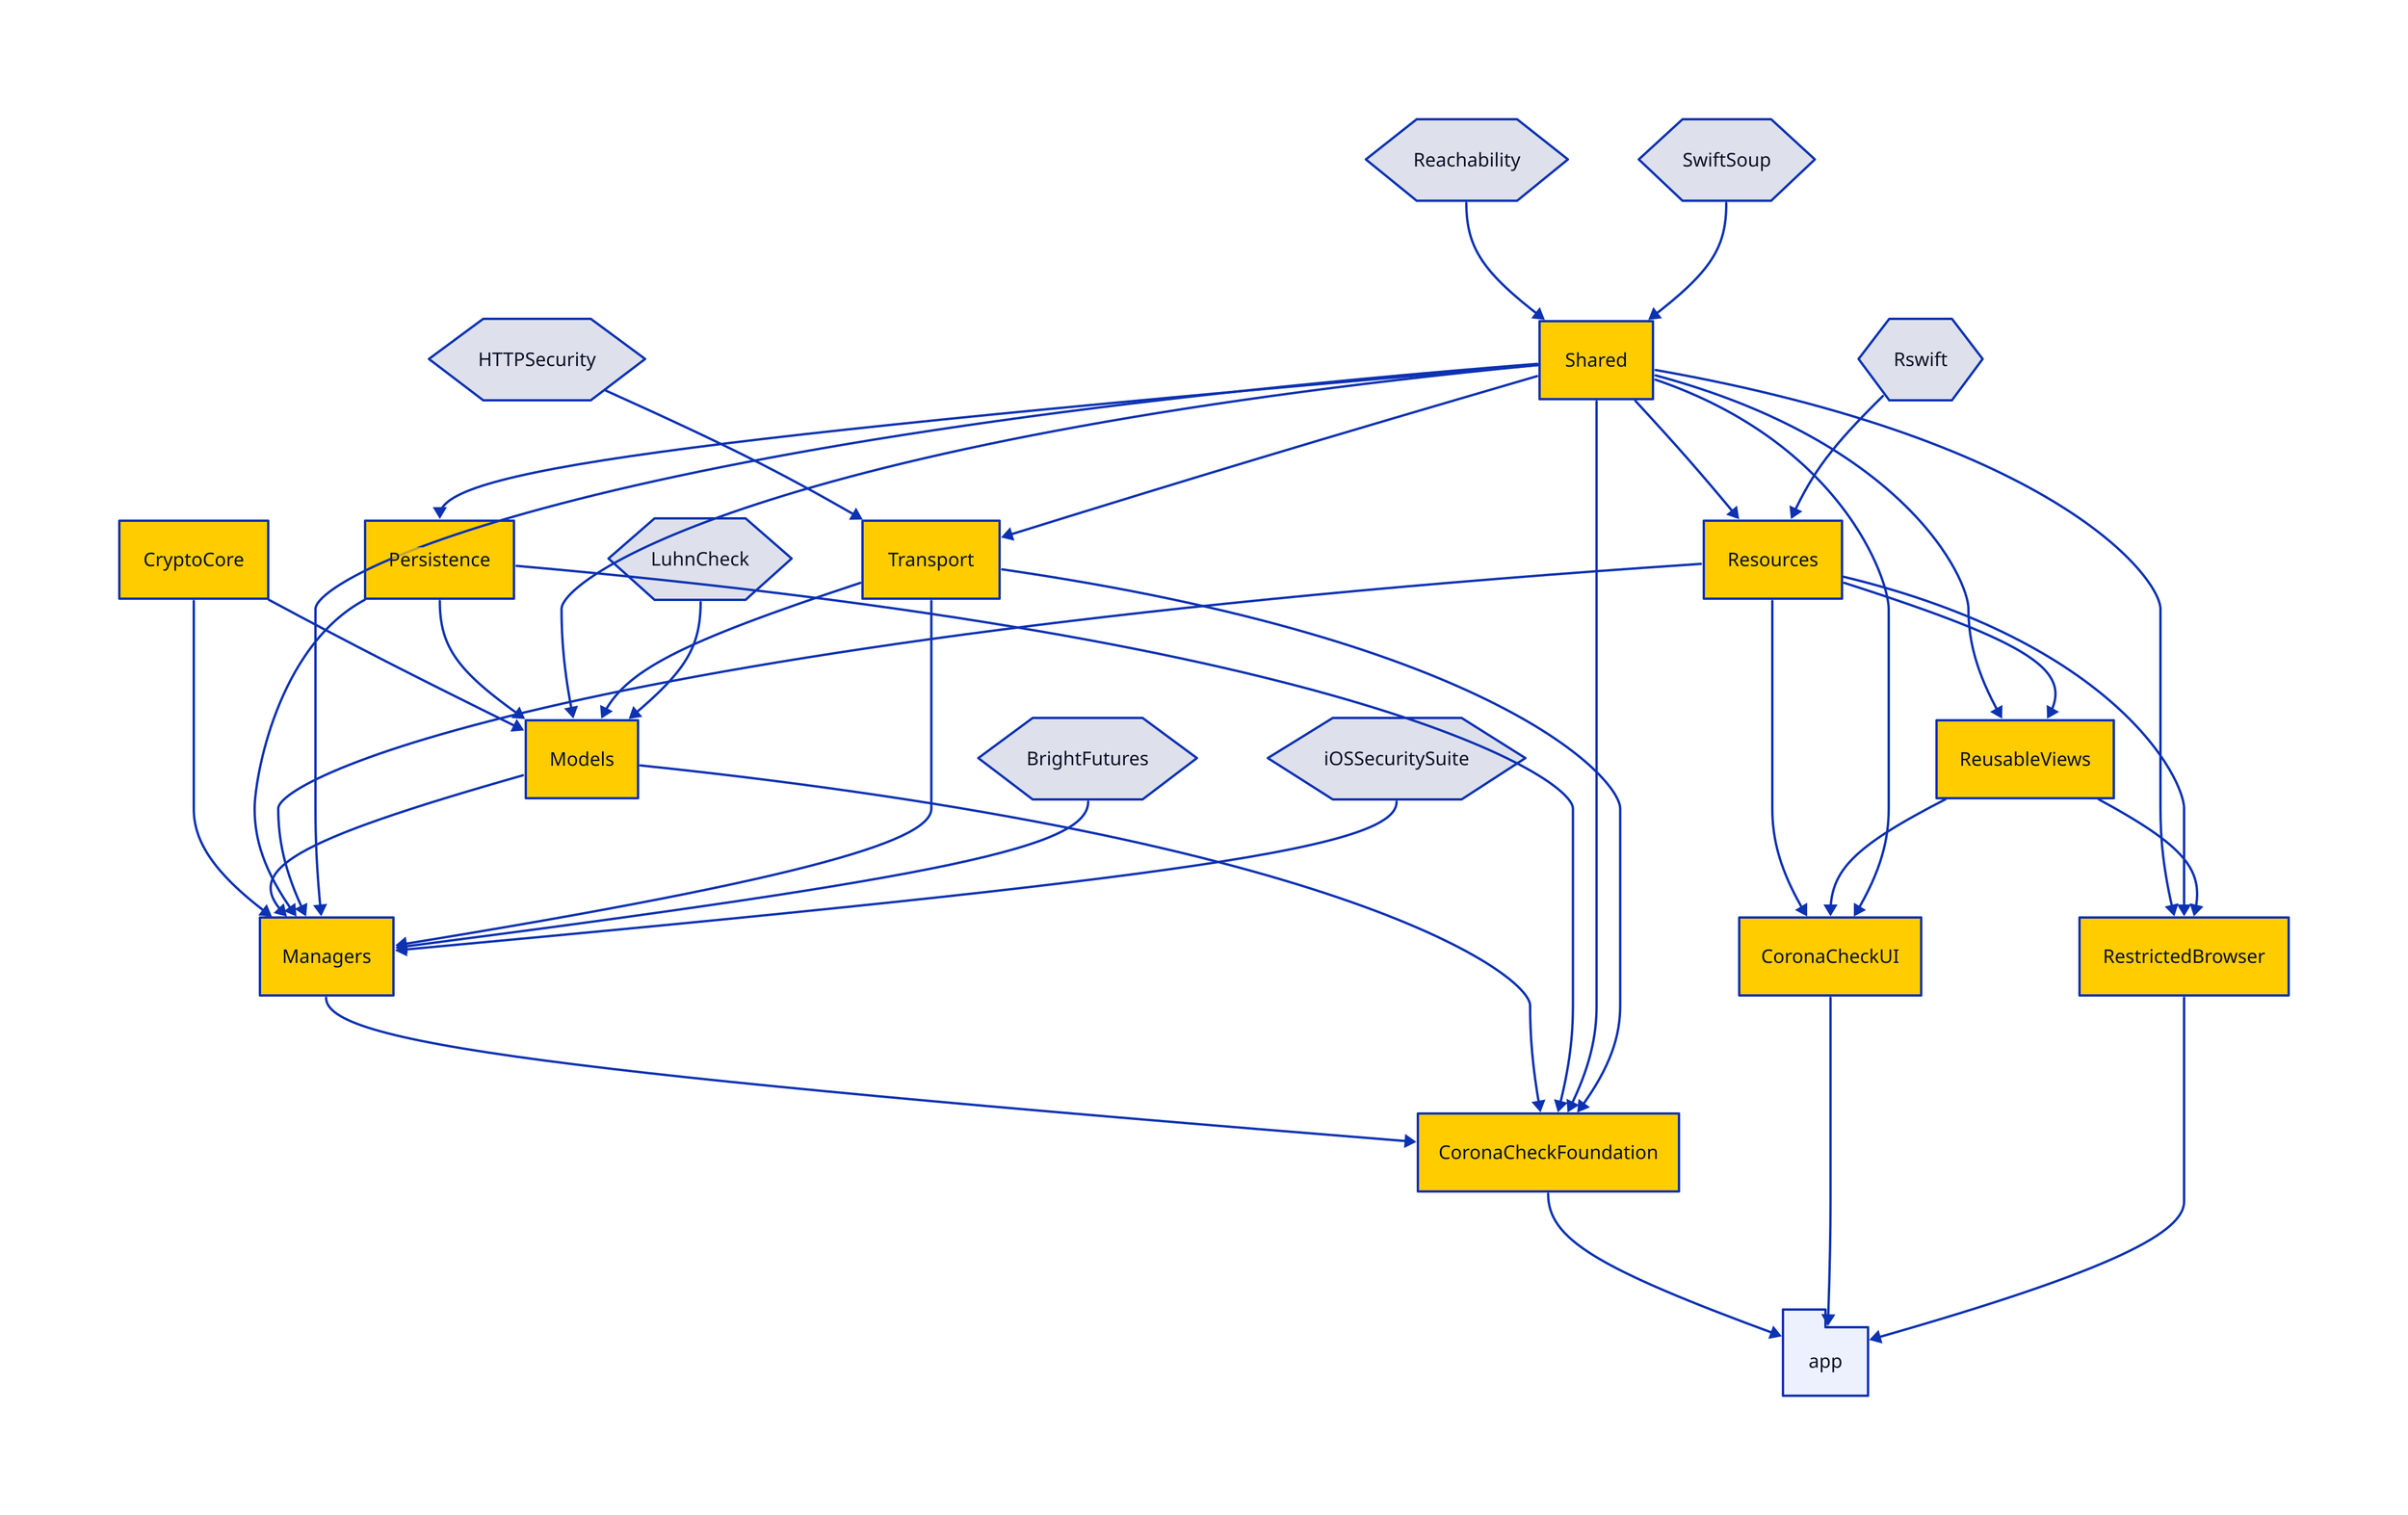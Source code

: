 direction: down

# Third-Party
Rswift: {
  shape: hexagon
}
Reachability: {
  shape: hexagon
}
BrightFutures: {
  shape: hexagon
}
HTTPSecurity: {
  shape: hexagon
}
LuhnCheck: {
  shape: hexagon
}
iOSSecuritySuite: {
  shape: hexagon
}
SwiftSoup: {
  shape: hexagon
}

# The application

app: {
  shape: package
}

app <- CoronaCheckFoundation
app <- CoronaCheckUI
app <- RestrictedBrowser

# - Packages - 

CoronaCheckFoundation { style.fill: "#ffcc00" }
CoronaCheckFoundation <- Managers
CoronaCheckFoundation <- Models
CoronaCheckFoundation <- Persistence
CoronaCheckFoundation <- Shared
CoronaCheckFoundation <- Transport

CoronaCheckUI { style.fill: "#ffcc00" }
CoronaCheckUI <- Resources
CoronaCheckUI <- ReusableViews
CoronaCheckUI <- Shared

CryptoCore { style.fill: "#ffcc00" }

Managers { style.fill: "#ffcc00" }
Managers <- CryptoCore
Managers <- Models
Managers <- Persistence
Managers <- Resources
Managers <- Shared
Managers <- Transport
Managers <- BrightFutures
Managers <- iOSSecuritySuite

Models { style.fill: "#ffcc00" }
Models <- CryptoCore
Models <- Persistence
Models <- Shared
Models <- Transport
Models <- LuhnCheck

Persistence { style.fill: "#ffcc00" }
Persistence <- Shared

Resources { style.fill: "#ffcc00" }
Resources <- Shared
Resources <- Rswift

RestrictedBrowser { style.fill: "#ffcc00" }
RestrictedBrowser <- Shared
RestrictedBrowser <- Resources
RestrictedBrowser <- ReusableViews

ReusableViews { style.fill: "#ffcc00" }
ReusableViews <- Shared
ReusableViews <- Resources

Shared { style.fill: "#ffcc00" }
Shared <- Reachability
Shared <- SwiftSoup

Transport { style.fill: "#ffcc00" }
Transport <- HTTPSecurity
Transport <- Shared